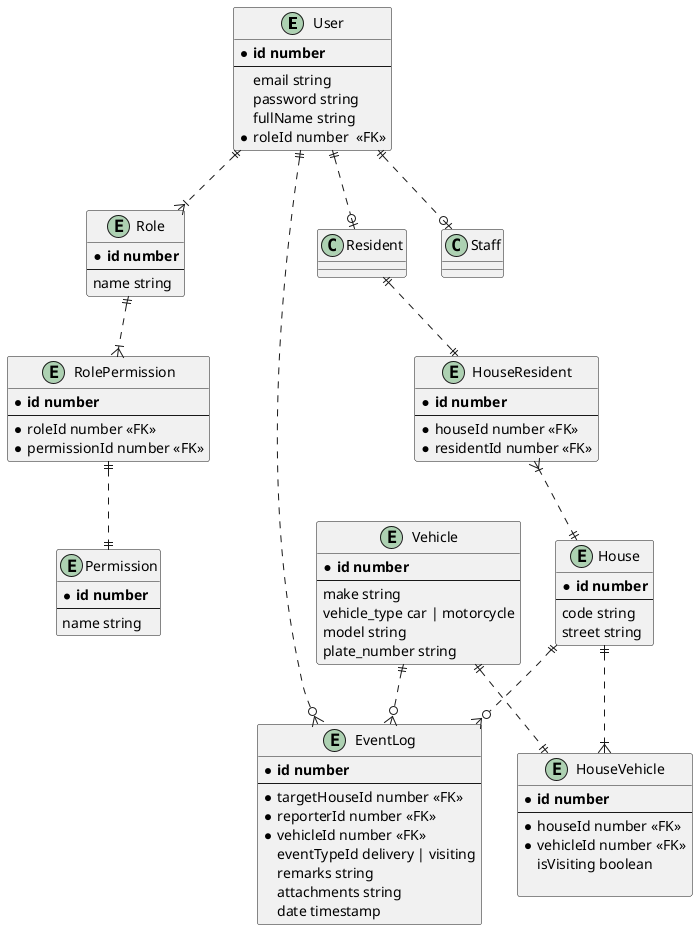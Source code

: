 @startuml ERD
entity User {
  * **id number**
  --
  email string
  password string
  fullName string
  * roleId number  <<FK>>
}

entity Vehicle {
  * **id number**
  --
  make string
  vehicle_type car | motorcycle
  model string
  plate_number string
}

entity HouseResident {
  * **id number**
  --
  * houseId number <<FK>>
  * residentId number <<FK>>
}

entity HouseVehicle {
  * **id number**
  --
  * houseId number <<FK>>
  * vehicleId number <<FK>>
  isVisiting boolean

}

entity House {
  * **id number**
  --
  code string
  street string
}

entity Role {
  * **id number**
  --
  name string
}

entity Permission {
  * **id number**
  --
  name string
}

entity RolePermission {
  * **id number**
  --
  * roleId number <<FK>>
  * permissionId number <<FK>>
}

entity EventLog {
  * **id number**
  --
  * targetHouseId number <<FK>>
  * reporterId number <<FK>>
  * vehicleId number <<FK>>
  eventTypeId delivery | visiting
  remarks string
  attachments string
  date timestamp
}


Resident ||..|| HouseResident
Vehicle ||..|| HouseVehicle
House ||..|{ HouseVehicle
User ||..o| Resident
User ||..o| Staff
User ||..|{ Role
Role ||..|{ RolePermission
RolePermission ||..|| Permission
HouseResident }|..|| House
House ||..o{ EventLog
User ||..o{ EventLog
Vehicle ||..o{ EventLog


@enduml